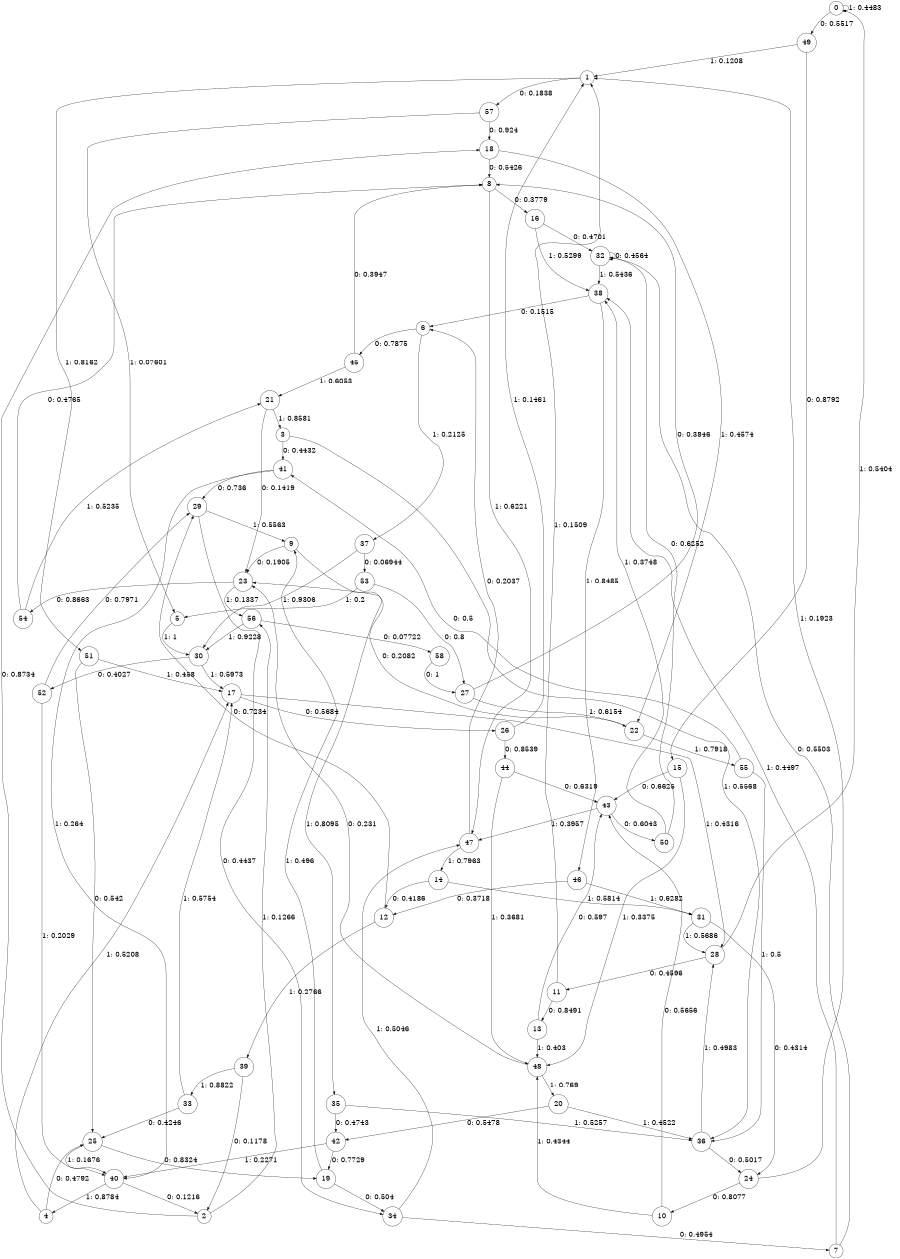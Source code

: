 digraph "ch34randomL8" {
size = "6,8.5";
ratio = "fill";
node [shape = circle];
node [fontsize = 24];
edge [fontsize = 24];
0 -> 49 [label = "0: 0.5517   "];
0 -> 0 [label = "1: 0.4483   "];
1 -> 57 [label = "0: 0.1838   "];
1 -> 51 [label = "1: 0.8162   "];
2 -> 18 [label = "0: 0.8734   "];
2 -> 56 [label = "1: 0.1266   "];
3 -> 41 [label = "0: 0.4432   "];
3 -> 36 [label = "1: 0.5568   "];
4 -> 25 [label = "0: 0.4792   "];
4 -> 17 [label = "1: 0.5208   "];
5 -> 30 [label = "1: 1        "];
6 -> 45 [label = "0: 0.7875   "];
6 -> 37 [label = "1: 0.2125   "];
7 -> 32 [label = "0: 0.5503   "];
7 -> 38 [label = "1: 0.4497   "];
8 -> 16 [label = "0: 0.3779   "];
8 -> 47 [label = "1: 0.6221   "];
9 -> 23 [label = "0: 0.1905   "];
9 -> 35 [label = "1: 0.8095   "];
10 -> 43 [label = "0: 0.5656   "];
10 -> 48 [label = "1: 0.4344   "];
11 -> 13 [label = "0: 0.8491   "];
11 -> 1 [label = "1: 0.1509   "];
12 -> 29 [label = "0: 0.7234   "];
12 -> 39 [label = "1: 0.2766   "];
13 -> 43 [label = "0: 0.597    "];
13 -> 48 [label = "1: 0.403    "];
14 -> 12 [label = "0: 0.4186   "];
14 -> 31 [label = "1: 0.5814   "];
15 -> 43 [label = "0: 0.6625   "];
15 -> 48 [label = "1: 0.3375   "];
16 -> 32 [label = "0: 0.4701   "];
16 -> 38 [label = "1: 0.5299   "];
17 -> 26 [label = "0: 0.5684   "];
17 -> 28 [label = "1: 0.4316   "];
18 -> 8 [label = "0: 0.5426   "];
18 -> 22 [label = "1: 0.4574   "];
19 -> 34 [label = "0: 0.504    "];
19 -> 9 [label = "1: 0.496    "];
20 -> 42 [label = "0: 0.5478   "];
20 -> 36 [label = "1: 0.4522   "];
21 -> 23 [label = "0: 0.1419   "];
21 -> 3 [label = "1: 0.8581   "];
22 -> 23 [label = "0: 0.2082   "];
22 -> 55 [label = "1: 0.7918   "];
23 -> 54 [label = "0: 0.8663   "];
23 -> 56 [label = "1: 0.1337   "];
24 -> 10 [label = "0: 0.8077   "];
24 -> 1 [label = "1: 0.1923   "];
25 -> 19 [label = "0: 0.8324   "];
25 -> 40 [label = "1: 0.1676   "];
26 -> 44 [label = "0: 0.8539   "];
26 -> 1 [label = "1: 0.1461   "];
27 -> 8 [label = "0: 0.3846   "];
27 -> 22 [label = "1: 0.6154   "];
28 -> 11 [label = "0: 0.4596   "];
28 -> 0 [label = "1: 0.5404   "];
29 -> 34 [label = "0: 0.4437   "];
29 -> 9 [label = "1: 0.5563   "];
30 -> 52 [label = "0: 0.4027   "];
30 -> 17 [label = "1: 0.5973   "];
31 -> 24 [label = "0: 0.4314   "];
31 -> 28 [label = "1: 0.5686   "];
32 -> 32 [label = "0: 0.4564   "];
32 -> 38 [label = "1: 0.5436   "];
33 -> 25 [label = "0: 0.4246   "];
33 -> 17 [label = "1: 0.5754   "];
34 -> 7 [label = "0: 0.4954   "];
34 -> 47 [label = "1: 0.5046   "];
35 -> 42 [label = "0: 0.4743   "];
35 -> 36 [label = "1: 0.5257   "];
36 -> 24 [label = "0: 0.5017   "];
36 -> 28 [label = "1: 0.4983   "];
37 -> 53 [label = "0: 0.06944  "];
37 -> 30 [label = "1: 0.9306   "];
38 -> 6 [label = "0: 0.1515   "];
38 -> 46 [label = "1: 0.8485   "];
39 -> 2 [label = "0: 0.1178   "];
39 -> 33 [label = "1: 0.8822   "];
40 -> 2 [label = "0: 0.1216   "];
40 -> 4 [label = "1: 0.8784   "];
41 -> 29 [label = "0: 0.736    "];
41 -> 40 [label = "1: 0.264    "];
42 -> 19 [label = "0: 0.7729   "];
42 -> 40 [label = "1: 0.2271   "];
43 -> 50 [label = "0: 0.6043   "];
43 -> 47 [label = "1: 0.3957   "];
44 -> 43 [label = "0: 0.6319   "];
44 -> 48 [label = "1: 0.3681   "];
45 -> 8 [label = "0: 0.3947   "];
45 -> 21 [label = "1: 0.6053   "];
46 -> 12 [label = "0: 0.3718   "];
46 -> 31 [label = "1: 0.6282   "];
47 -> 6 [label = "0: 0.2037   "];
47 -> 14 [label = "1: 0.7963   "];
48 -> 23 [label = "0: 0.231    "];
48 -> 20 [label = "1: 0.769    "];
49 -> 15 [label = "0: 0.8792   "];
49 -> 1 [label = "1: 0.1208   "];
50 -> 32 [label = "0: 0.6252   "];
50 -> 38 [label = "1: 0.3748   "];
51 -> 25 [label = "0: 0.542    "];
51 -> 17 [label = "1: 0.458    "];
52 -> 29 [label = "0: 0.7971   "];
52 -> 40 [label = "1: 0.2029   "];
53 -> 27 [label = "0: 0.8      "];
53 -> 5 [label = "1: 0.2      "];
54 -> 8 [label = "0: 0.4765   "];
54 -> 21 [label = "1: 0.5235   "];
55 -> 41 [label = "0: 0.5      "];
55 -> 36 [label = "1: 0.5      "];
56 -> 58 [label = "0: 0.07722  "];
56 -> 30 [label = "1: 0.9228   "];
57 -> 18 [label = "0: 0.924    "];
57 -> 5 [label = "1: 0.07601  "];
58 -> 27 [label = "0: 1        "];
}